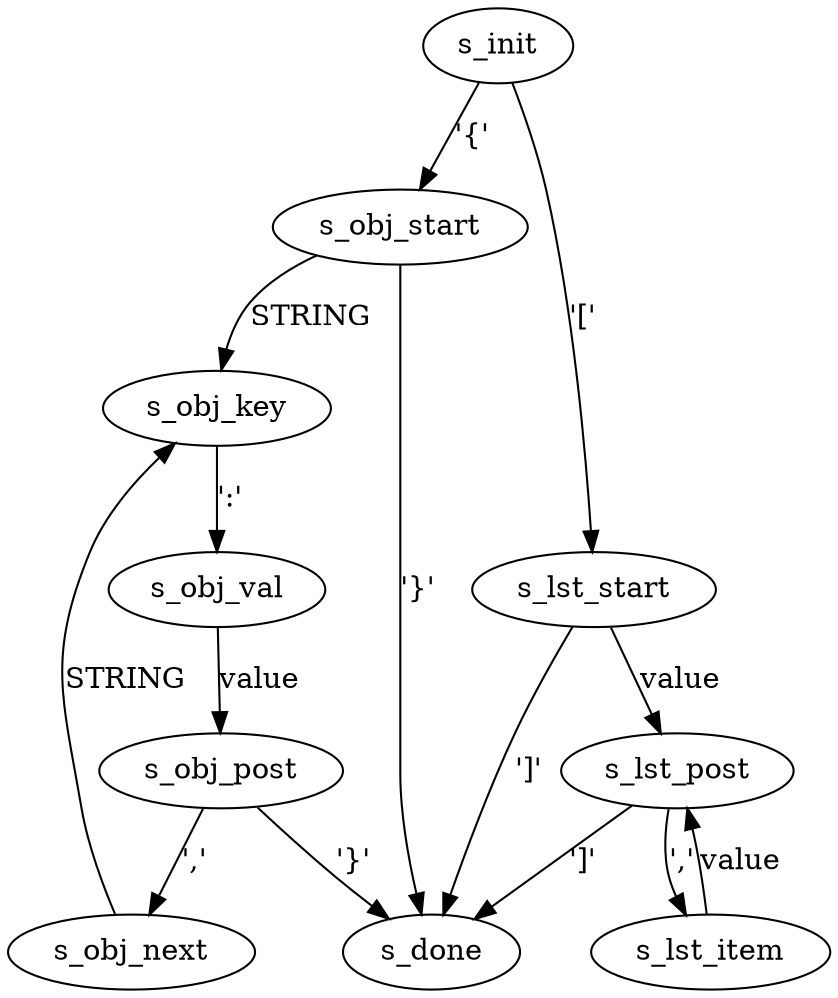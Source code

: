 digraph json {
  { edge [label="'{'"]    s_init      -> s_obj_start }
  { edge [label="STRING"] s_obj_start -> s_obj_key   }
  { edge [label="'}'"]    s_obj_start -> s_done      }
  { edge [label="':'"]    s_obj_key   -> s_obj_val   }
  { edge [label="value"]  s_obj_val   -> s_obj_post  }
  { edge [label="','"]    s_obj_post  -> s_obj_next  }
  { edge [label="STRING"] s_obj_next  -> s_obj_key   }
  { edge [label="'}'"]    s_obj_post  -> s_done      }

  { edge [label="'['"]    s_init      -> s_lst_start }
  { edge [label="value"]  s_lst_start -> s_lst_post  }
  { edge [label="']'"]    s_lst_start -> s_done      }
  { edge [label="','"]    s_lst_post  -> s_lst_item  }
  { edge [label="value"]  s_lst_item  -> s_lst_post  }
  { edge [label="']'"]    s_lst_post  -> s_done      }
}
